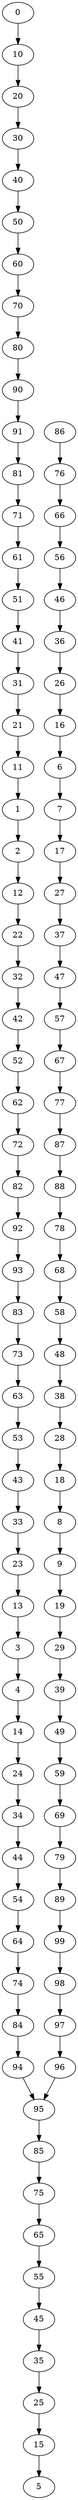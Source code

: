digraph Grid_columns_10_rows_10_DFS_I_5 {
5;
4;
6;
15;
14;
16;
25;
24;
26;
35;
34;
36;
45;
44;
46;
55;
54;
56;
65;
64;
66;
75;
74;
76;
85;
84;
86;
95;
94;
96;
97;
87;
98;
88;
99;
89;
79;
78;
69;
68;
59;
58;
49;
48;
39;
38;
29;
28;
19;
18;
9;
8;
7;
17;
27;
37;
47;
57;
67;
77;
93;
83;
73;
63;
53;
43;
33;
23;
13;
3;
2;
12;
22;
32;
42;
52;
62;
72;
82;
92;
91;
81;
71;
61;
51;
41;
31;
21;
11;
1;
0;
10;
20;
30;
40;
50;
60;
70;
80;
90;
0 -> 10;
1 -> 2;
2 -> 12;
3 -> 4;
4 -> 14;
6 -> 7;
7 -> 17;
8 -> 9;
9 -> 19;
10 -> 20;
11 -> 1;
12 -> 22;
13 -> 3;
14 -> 24;
15 -> 5;
16 -> 6;
17 -> 27;
18 -> 8;
19 -> 29;
20 -> 30;
21 -> 11;
22 -> 32;
23 -> 13;
24 -> 34;
25 -> 15;
26 -> 16;
27 -> 37;
28 -> 18;
29 -> 39;
30 -> 40;
31 -> 21;
32 -> 42;
33 -> 23;
34 -> 44;
35 -> 25;
36 -> 26;
37 -> 47;
38 -> 28;
39 -> 49;
40 -> 50;
41 -> 31;
42 -> 52;
43 -> 33;
44 -> 54;
45 -> 35;
46 -> 36;
47 -> 57;
48 -> 38;
49 -> 59;
50 -> 60;
51 -> 41;
52 -> 62;
53 -> 43;
54 -> 64;
55 -> 45;
56 -> 46;
57 -> 67;
58 -> 48;
59 -> 69;
60 -> 70;
61 -> 51;
62 -> 72;
63 -> 53;
64 -> 74;
65 -> 55;
66 -> 56;
67 -> 77;
68 -> 58;
69 -> 79;
70 -> 80;
71 -> 61;
72 -> 82;
73 -> 63;
74 -> 84;
75 -> 65;
76 -> 66;
77 -> 87;
78 -> 68;
79 -> 89;
80 -> 90;
81 -> 71;
82 -> 92;
83 -> 73;
84 -> 94;
85 -> 75;
86 -> 76;
87 -> 88;
88 -> 78;
89 -> 99;
90 -> 91;
91 -> 81;
92 -> 93;
93 -> 83;
94 -> 95;
95 -> 85;
96 -> 95;
97 -> 96;
98 -> 97;
99 -> 98;
}